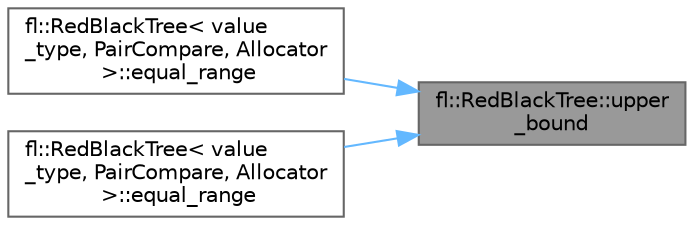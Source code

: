 digraph "fl::RedBlackTree::upper_bound"
{
 // INTERACTIVE_SVG=YES
 // LATEX_PDF_SIZE
  bgcolor="transparent";
  edge [fontname=Helvetica,fontsize=10,labelfontname=Helvetica,labelfontsize=10];
  node [fontname=Helvetica,fontsize=10,shape=box,height=0.2,width=0.4];
  rankdir="RL";
  Node1 [id="Node000001",label="fl::RedBlackTree::upper\l_bound",height=0.2,width=0.4,color="gray40", fillcolor="grey60", style="filled", fontcolor="black",tooltip=" "];
  Node1 -> Node2 [id="edge1_Node000001_Node000002",dir="back",color="steelblue1",style="solid",tooltip=" "];
  Node2 [id="Node000002",label="fl::RedBlackTree\< value\l_type, PairCompare, Allocator\l \>::equal_range",height=0.2,width=0.4,color="grey40", fillcolor="white", style="filled",URL="$dd/d28/classfl_1_1_red_black_tree_a1c4ec6f080da4718607e9d67253669ef.html#a1c4ec6f080da4718607e9d67253669ef",tooltip=" "];
  Node1 -> Node3 [id="edge2_Node000001_Node000003",dir="back",color="steelblue1",style="solid",tooltip=" "];
  Node3 [id="Node000003",label="fl::RedBlackTree\< value\l_type, PairCompare, Allocator\l \>::equal_range",height=0.2,width=0.4,color="grey40", fillcolor="white", style="filled",URL="$dd/d28/classfl_1_1_red_black_tree_aee9c13954d54da8d269b6e0ee265e08e.html#aee9c13954d54da8d269b6e0ee265e08e",tooltip=" "];
}
